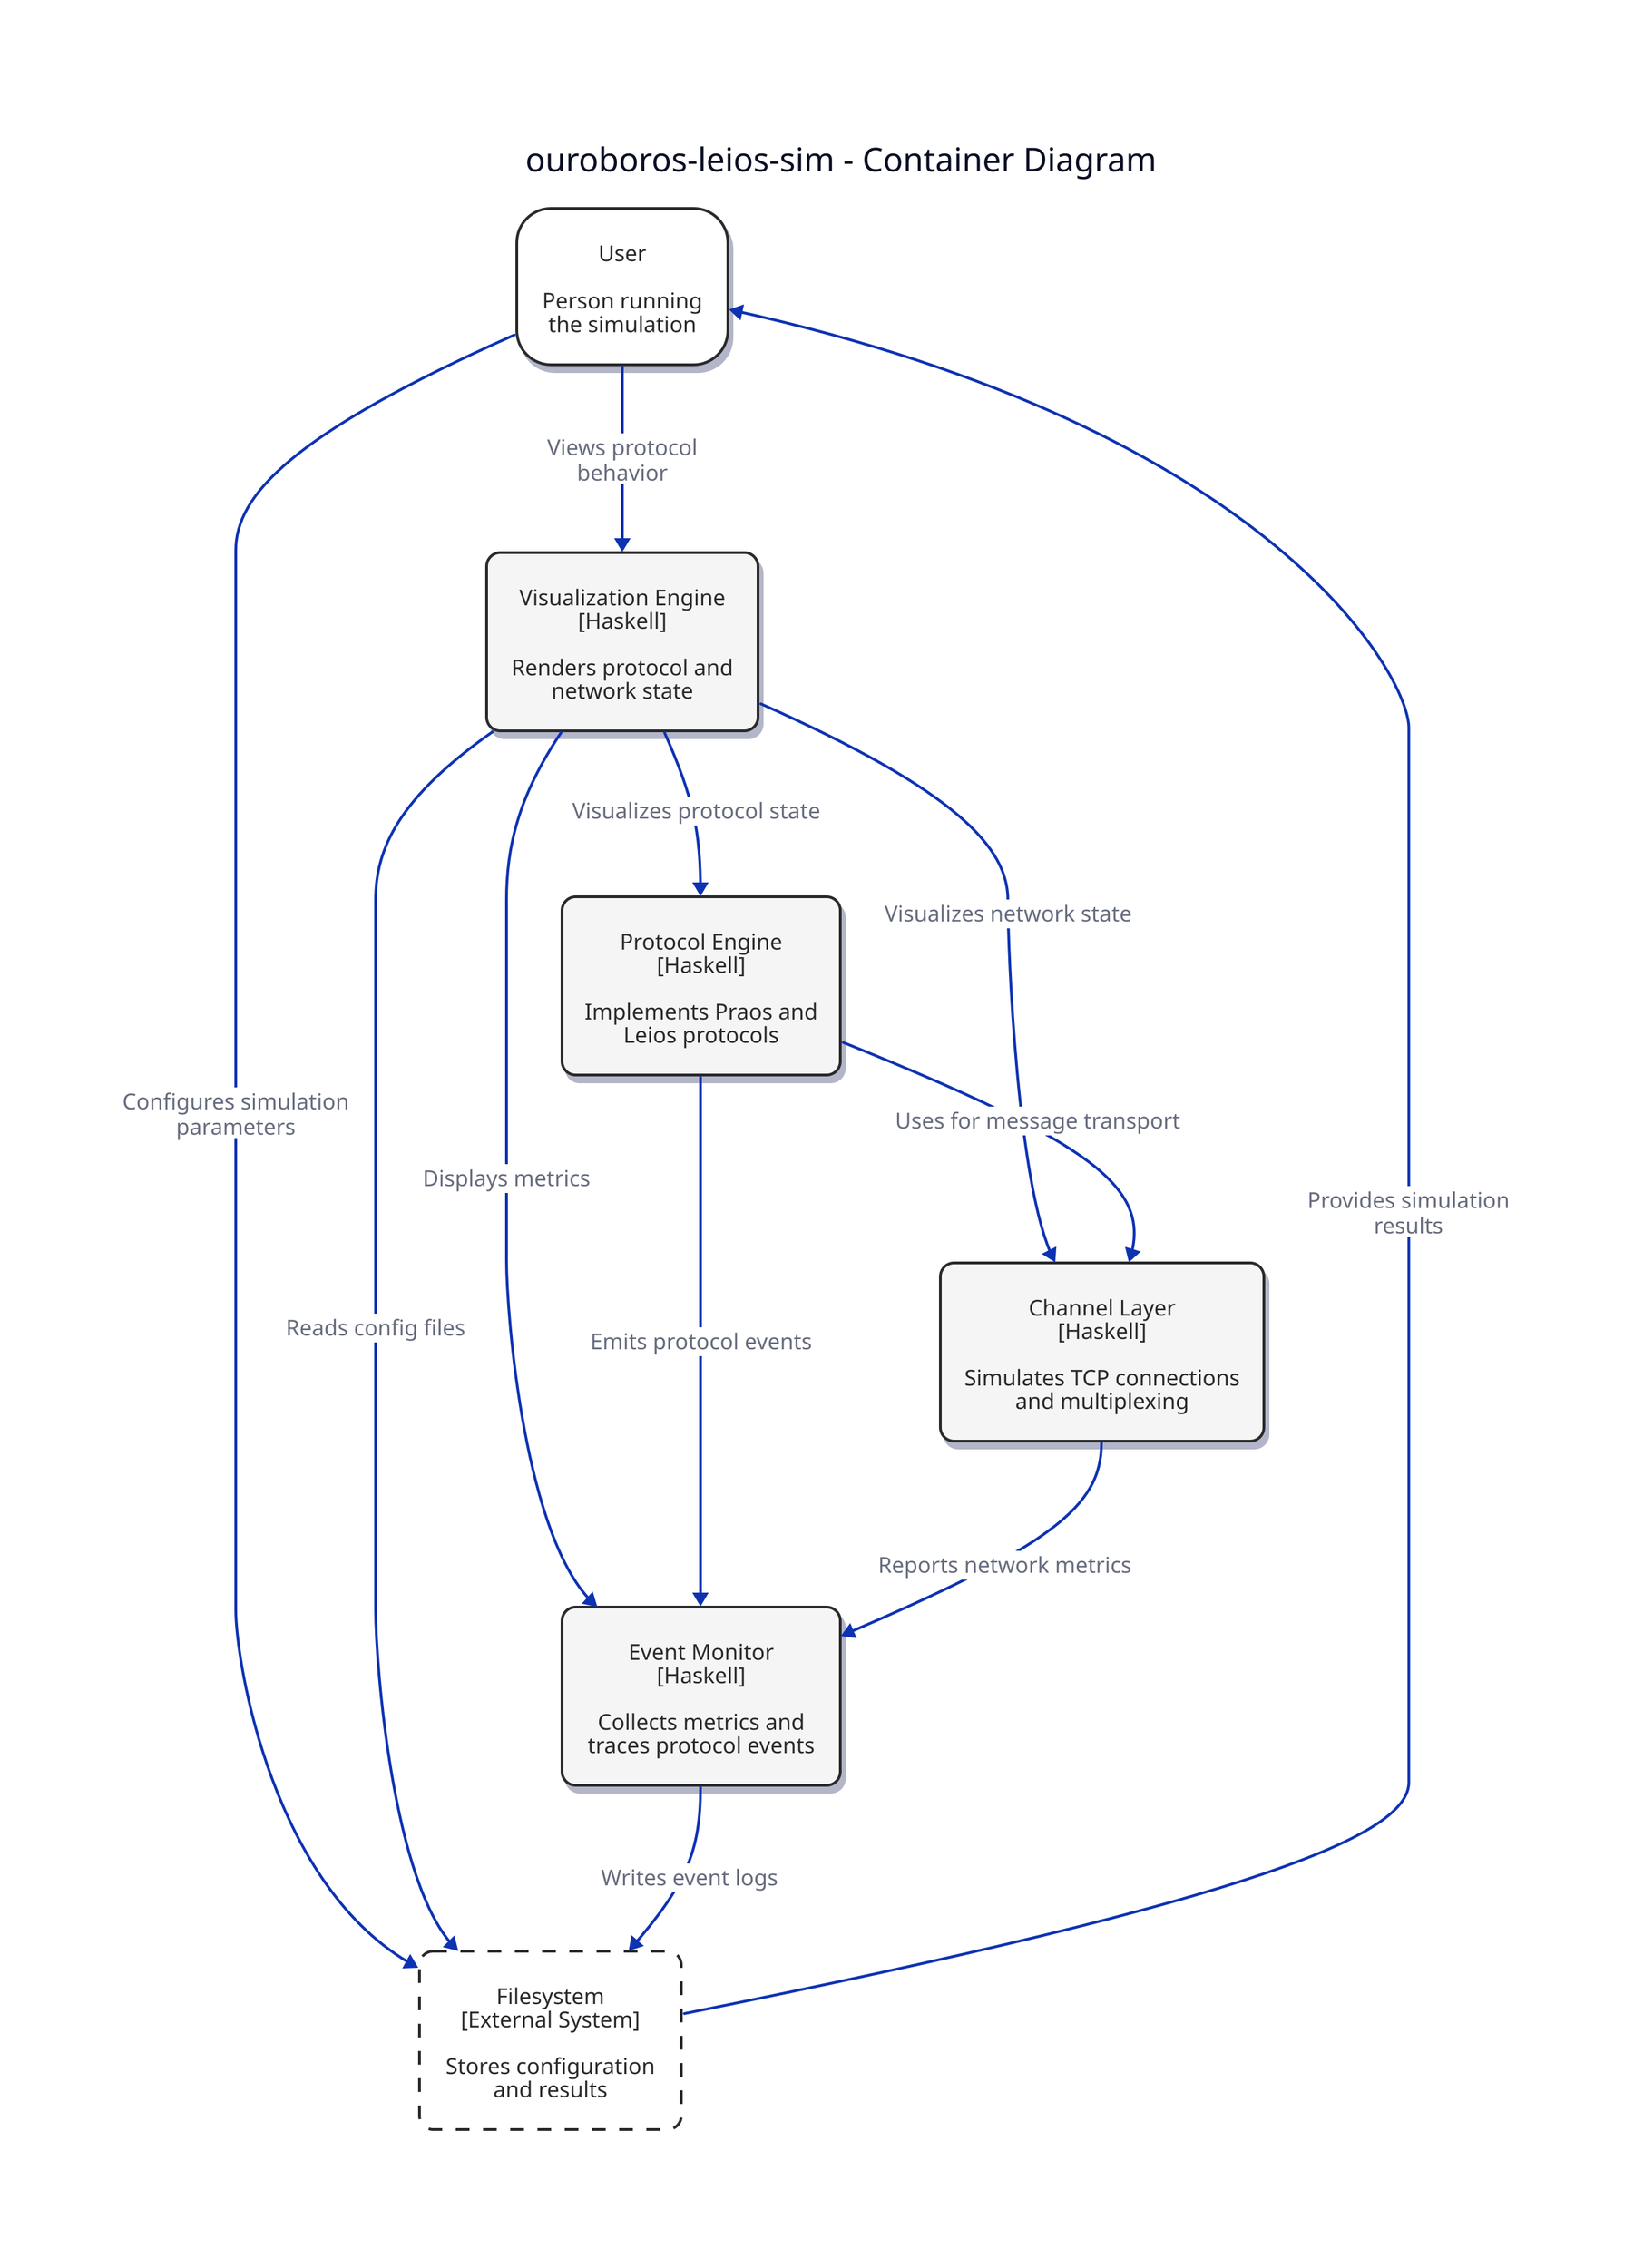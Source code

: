 title: {
  label: "ouroboros-leios-sim - Container Diagram"
  near: top-center
  shape: text
  style.font-size: 24
  style.bold: true
}

# Styles
classes: {
  container: {
    style: {
      stroke: "#2a2a2a"
      fill: "#f5f5f5"
      font-color: "#2a2a2a"
      border-radius: 10
      shadow: true
    }
  }
  external: {
    style: {
      stroke: "#2a2a2a"
      fill: "#ffffff"
      font-color: "#2a2a2a"
      border-radius: 10
      stroke-dash: 5
    }
  }
  actor: {
    style: {
      stroke: "#2a2a2a"
      fill: "#ffffff"
      font-color: "#2a2a2a"
      border-radius: 25
      shadow: true
    }
  }
}

user: {
  class: actor
  label: "User\n\nPerson running\nthe simulation"
}

filesystem: {
  class: external
  label: "Filesystem\n[External System]\n\nStores configuration\nand results"
}

protocol-engine: {
  class: container
  label: "Protocol Engine\n[Haskell]\n\nImplements Praos and\nLeios protocols"
}

network: {
  class: container
  label: "Channel Layer\n[Haskell]\n\nSimulates TCP connections\nand multiplexing"
}

monitor: {
  class: container
  label: "Event Monitor\n[Haskell]\n\nCollects metrics and\ntraces protocol events"
}

viz: {
  class: container
  label: "Visualization Engine\n[Haskell]\n\nRenders protocol and\nnetwork state"
}

# Relationships
user -> viz: "Views protocol\nbehavior"
user -> filesystem: "Configures simulation\nparameters"

viz -> filesystem: "Reads config files"
viz -> protocol-engine: "Visualizes protocol state"
viz -> network: "Visualizes network state"
viz -> monitor: "Displays metrics"

protocol-engine -> network: "Uses for message transport"
protocol-engine -> monitor: "Emits protocol events"

network -> monitor: "Reports network metrics"

monitor -> filesystem: "Writes event logs"

filesystem -> user: "Provides simulation\nresults"
